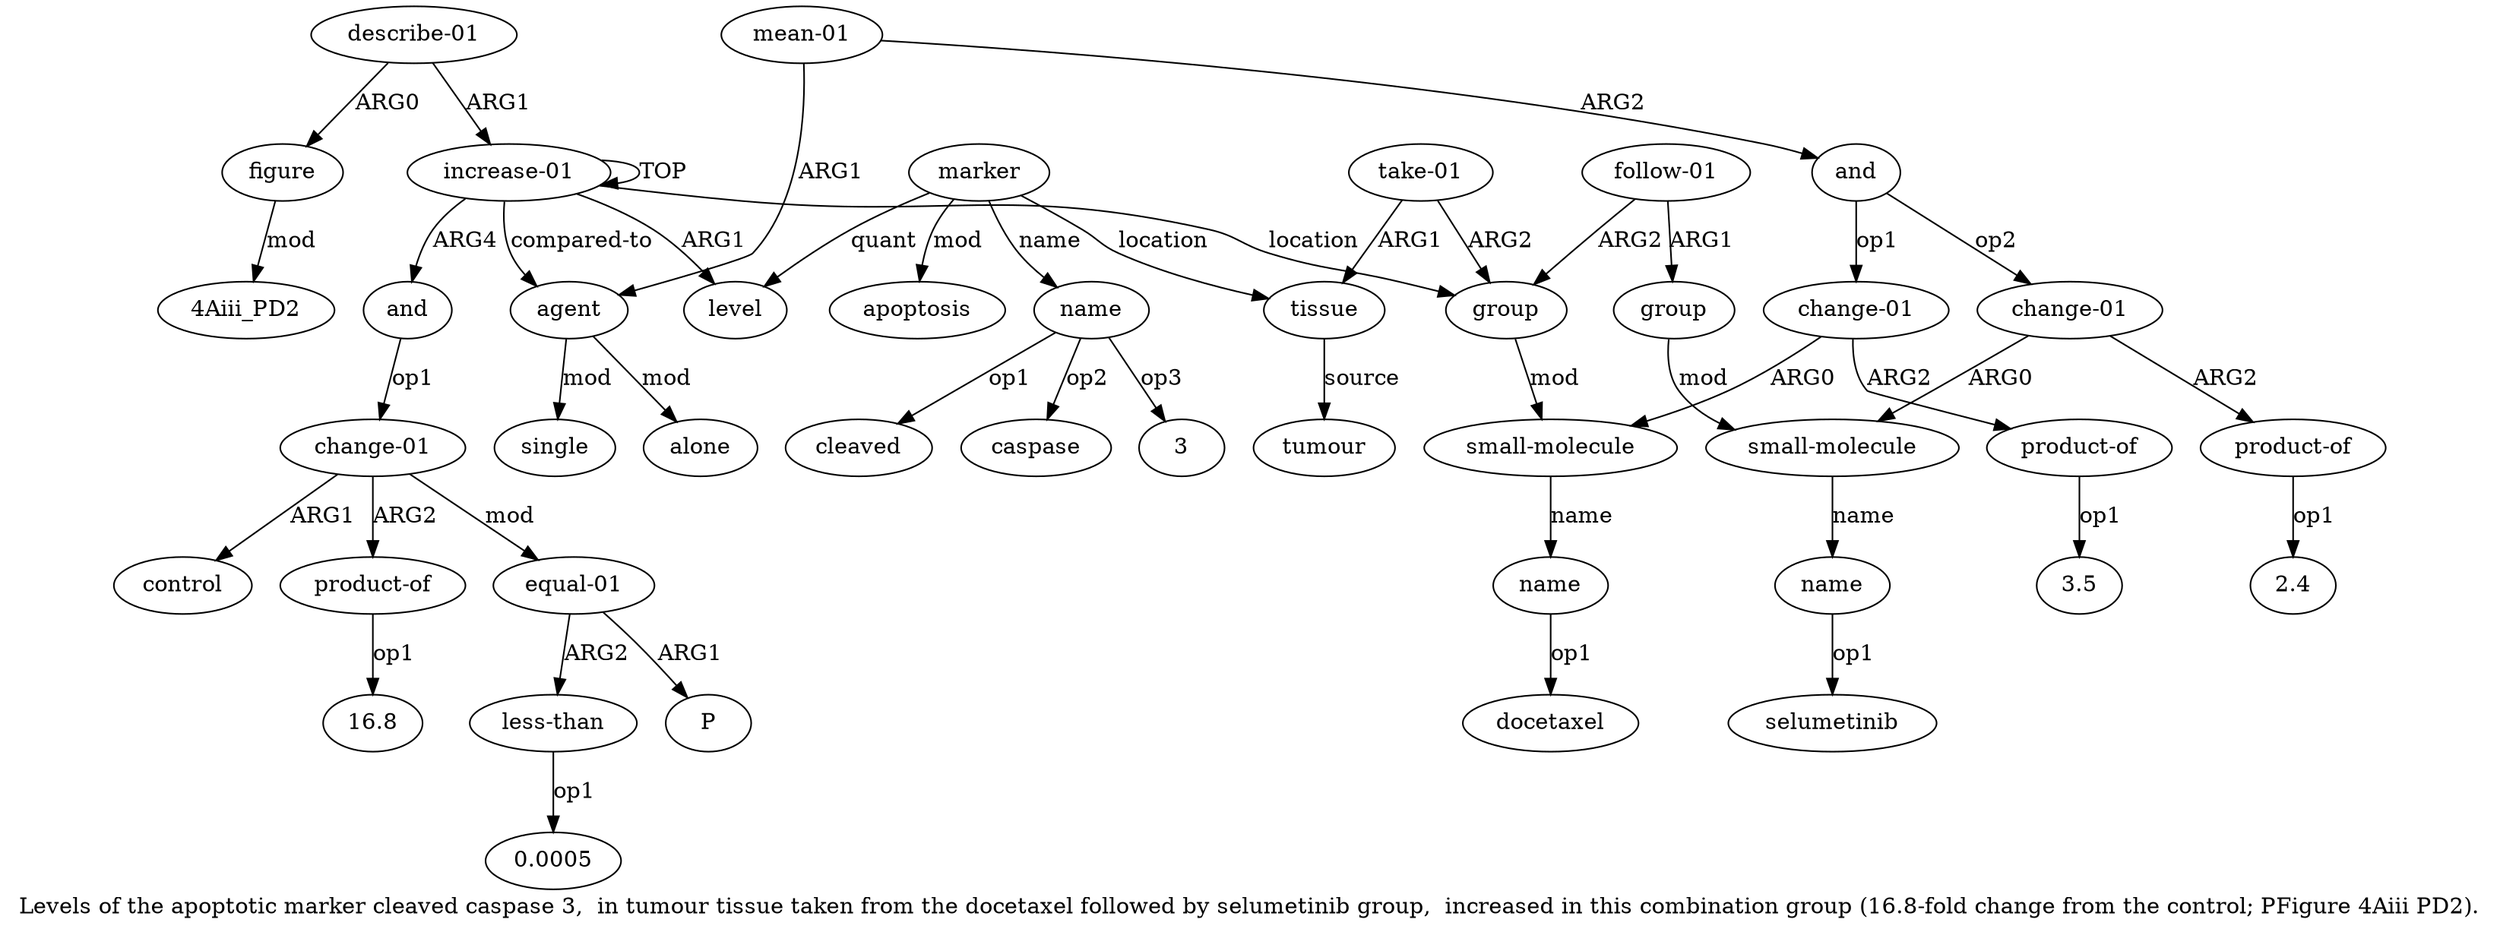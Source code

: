 digraph  {
	graph [label="Levels of the apoptotic marker cleaved caspase 3,  in tumour tissue taken from the docetaxel followed by selumetinib group,  increased \
in this combination group (16.8-fold change from the control; PFigure 4Aiii PD2)."];
	node [label="\N"];
	a20	 [color=black,
		gold_ind=20,
		gold_label=P,
		label=P,
		test_ind=20,
		test_label=P];
	a21	 [color=black,
		gold_ind=21,
		gold_label="less-than",
		label="less-than",
		test_ind=21,
		test_label="less-than"];
	"a21 0.0005"	 [color=black,
		gold_ind=-1,
		gold_label=0.0005,
		label=0.0005,
		test_ind=-1,
		test_label=0.0005];
	a21 -> "a21 0.0005" [key=0,
	color=black,
	gold_label=op1,
	label=op1,
	test_label=op1];
a22 [color=black,
	gold_ind=22,
	gold_label=agent,
	label=agent,
	test_ind=22,
	test_label=agent];
a23 [color=black,
	gold_ind=23,
	gold_label=single,
	label=single,
	test_ind=23,
	test_label=single];
a22 -> a23 [key=0,
color=black,
gold_label=mod,
label=mod,
test_label=mod];
a24 [color=black,
gold_ind=24,
gold_label=alone,
label=alone,
test_ind=24,
test_label=alone];
a22 -> a24 [key=0,
color=black,
gold_label=mod,
label=mod,
test_label=mod];
a25 [color=black,
gold_ind=25,
gold_label="mean-01",
label="mean-01",
test_ind=25,
test_label="mean-01"];
a25 -> a22 [key=0,
color=black,
gold_label=ARG1,
label=ARG1,
test_label=ARG1];
a26 [color=black,
gold_ind=26,
gold_label=and,
label=and,
test_ind=26,
test_label=and];
a25 -> a26 [key=0,
color=black,
gold_label=ARG2,
label=ARG2,
test_label=ARG2];
a27 [color=black,
gold_ind=27,
gold_label="change-01",
label="change-01",
test_ind=27,
test_label="change-01"];
a26 -> a27 [key=0,
color=black,
gold_label=op1,
label=op1,
test_label=op1];
a29 [color=black,
gold_ind=29,
gold_label="change-01",
label="change-01",
test_ind=29,
test_label="change-01"];
a26 -> a29 [key=0,
color=black,
gold_label=op2,
label=op2,
test_label=op2];
a28 [color=black,
gold_ind=28,
gold_label="product-of",
label="product-of",
test_ind=28,
test_label="product-of"];
a27 -> a28 [key=0,
color=black,
gold_label=ARG2,
label=ARG2,
test_label=ARG2];
a9 [color=black,
gold_ind=9,
gold_label="small-molecule",
label="small-molecule",
test_ind=9,
test_label="small-molecule"];
a27 -> a9 [key=0,
color=black,
gold_label=ARG0,
label=ARG0,
test_label=ARG0];
"a28 3.5" [color=black,
gold_ind=-1,
gold_label=3.5,
label=3.5,
test_ind=-1,
test_label=3.5];
a28 -> "a28 3.5" [key=0,
color=black,
gold_label=op1,
label=op1,
test_label=op1];
a30 [color=black,
gold_ind=30,
gold_label="product-of",
label="product-of",
test_ind=30,
test_label="product-of"];
a29 -> a30 [key=0,
color=black,
gold_label=ARG2,
label=ARG2,
test_label=ARG2];
a13 [color=black,
gold_ind=13,
gold_label="small-molecule",
label="small-molecule",
test_ind=13,
test_label="small-molecule"];
a29 -> a13 [key=0,
color=black,
gold_label=ARG0,
label=ARG0,
test_label=ARG0];
a31 [color=black,
gold_ind=31,
gold_label="describe-01",
label="describe-01",
test_ind=31,
test_label="describe-01"];
a32 [color=black,
gold_ind=32,
gold_label=figure,
label=figure,
test_ind=32,
test_label=figure];
a31 -> a32 [key=0,
color=black,
gold_label=ARG0,
label=ARG0,
test_label=ARG0];
a0 [color=black,
gold_ind=0,
gold_label="increase-01",
label="increase-01",
test_ind=0,
test_label="increase-01"];
a31 -> a0 [key=0,
color=black,
gold_label=ARG1,
label=ARG1,
test_label=ARG1];
"a10 docetaxel" [color=black,
gold_ind=-1,
gold_label=docetaxel,
label=docetaxel,
test_ind=-1,
test_label=docetaxel];
"a18 16.8" [color=black,
gold_ind=-1,
gold_label=16.8,
label=16.8,
test_ind=-1,
test_label=16.8];
"a3 caspase" [color=black,
gold_ind=-1,
gold_label=caspase,
label=caspase,
test_ind=-1,
test_label=caspase];
"a30 2.4" [color=black,
gold_ind=-1,
gold_label=2.4,
label=2.4,
test_ind=-1,
test_label=2.4];
a30 -> "a30 2.4" [key=0,
color=black,
gold_label=op1,
label=op1,
test_label=op1];
"a32 4Aiii_PD2" [color=black,
gold_ind=-1,
gold_label="4Aiii_PD2",
label="4Aiii_PD2",
test_ind=-1,
test_label="4Aiii_PD2"];
"a3 3" [color=black,
gold_ind=-1,
gold_label=3,
label=3,
test_ind=-1,
test_label=3];
"a14 selumetinib" [color=black,
gold_ind=-1,
gold_label=selumetinib,
label=selumetinib,
test_ind=-1,
test_label=selumetinib];
a32 -> "a32 4Aiii_PD2" [key=0,
color=black,
gold_label=mod,
label=mod,
test_label=mod];
a15 [color=black,
gold_ind=15,
gold_label=and,
label=and,
test_ind=15,
test_label=and];
a16 [color=black,
gold_ind=16,
gold_label="change-01",
label="change-01",
test_ind=16,
test_label="change-01"];
a15 -> a16 [key=0,
color=black,
gold_label=op1,
label=op1,
test_label=op1];
a14 [color=black,
gold_ind=14,
gold_label=name,
label=name,
test_ind=14,
test_label=name];
a14 -> "a14 selumetinib" [key=0,
color=black,
gold_label=op1,
label=op1,
test_label=op1];
a17 [color=black,
gold_ind=17,
gold_label=control,
label=control,
test_ind=17,
test_label=control];
a16 -> a17 [key=0,
color=black,
gold_label=ARG1,
label=ARG1,
test_label=ARG1];
a19 [color=black,
gold_ind=19,
gold_label="equal-01",
label="equal-01",
test_ind=19,
test_label="equal-01"];
a16 -> a19 [key=0,
color=black,
gold_label=mod,
label=mod,
test_label=mod];
a18 [color=black,
gold_ind=18,
gold_label="product-of",
label="product-of",
test_ind=18,
test_label="product-of"];
a16 -> a18 [key=0,
color=black,
gold_label=ARG2,
label=ARG2,
test_label=ARG2];
a11 [color=black,
gold_ind=11,
gold_label="follow-01",
label="follow-01",
test_ind=11,
test_label="follow-01"];
a12 [color=black,
gold_ind=12,
gold_label=group,
label=group,
test_ind=12,
test_label=group];
a11 -> a12 [key=0,
color=black,
gold_label=ARG1,
label=ARG1,
test_label=ARG1];
a8 [color=black,
gold_ind=8,
gold_label=group,
label=group,
test_ind=8,
test_label=group];
a11 -> a8 [key=0,
color=black,
gold_label=ARG2,
label=ARG2,
test_label=ARG2];
a10 [color=black,
gold_ind=10,
gold_label=name,
label=name,
test_ind=10,
test_label=name];
a10 -> "a10 docetaxel" [key=0,
color=black,
gold_label=op1,
label=op1,
test_label=op1];
a13 -> a14 [key=0,
color=black,
gold_label=name,
label=name,
test_label=name];
a12 -> a13 [key=0,
color=black,
gold_label=mod,
label=mod,
test_label=mod];
a19 -> a20 [key=0,
color=black,
gold_label=ARG1,
label=ARG1,
test_label=ARG1];
a19 -> a21 [key=0,
color=black,
gold_label=ARG2,
label=ARG2,
test_label=ARG2];
a18 -> "a18 16.8" [key=0,
color=black,
gold_label=op1,
label=op1,
test_label=op1];
a1 [color=black,
gold_ind=1,
gold_label=level,
label=level,
test_ind=1,
test_label=level];
a0 -> a22 [key=0,
color=black,
gold_label="compared-to",
label="compared-to",
test_label="compared-to"];
a0 -> a15 [key=0,
color=black,
gold_label=ARG4,
label=ARG4,
test_label=ARG4];
a0 -> a1 [key=0,
color=black,
gold_label=ARG1,
label=ARG1,
test_label=ARG1];
a0 -> a0 [key=0,
color=black,
gold_label=TOP,
label=TOP,
test_label=TOP];
a0 -> a8 [key=0,
color=black,
gold_label=location,
label=location,
test_label=location];
a3 [color=black,
gold_ind=3,
gold_label=name,
label=name,
test_ind=3,
test_label=name];
a3 -> "a3 caspase" [key=0,
color=black,
gold_label=op2,
label=op2,
test_label=op2];
a3 -> "a3 3" [key=0,
color=black,
gold_label=op3,
label=op3,
test_label=op3];
"a3 cleaved" [color=black,
gold_ind=-1,
gold_label=cleaved,
label=cleaved,
test_ind=-1,
test_label=cleaved];
a3 -> "a3 cleaved" [key=0,
color=black,
gold_label=op1,
label=op1,
test_label=op1];
a2 [color=black,
gold_ind=2,
gold_label=marker,
label=marker,
test_ind=2,
test_label=marker];
a2 -> a1 [key=0,
color=black,
gold_label=quant,
label=quant,
test_label=quant];
a2 -> a3 [key=0,
color=black,
gold_label=name,
label=name,
test_label=name];
a5 [color=black,
gold_ind=5,
gold_label=tissue,
label=tissue,
test_ind=5,
test_label=tissue];
a2 -> a5 [key=0,
color=black,
gold_label=location,
label=location,
test_label=location];
a4 [color=black,
gold_ind=4,
gold_label=apoptosis,
label=apoptosis,
test_ind=4,
test_label=apoptosis];
a2 -> a4 [key=0,
color=black,
gold_label=mod,
label=mod,
test_label=mod];
a6 [color=black,
gold_ind=6,
gold_label=tumour,
label=tumour,
test_ind=6,
test_label=tumour];
a5 -> a6 [key=0,
color=black,
gold_label=source,
label=source,
test_label=source];
a7 [color=black,
gold_ind=7,
gold_label="take-01",
label="take-01",
test_ind=7,
test_label="take-01"];
a7 -> a5 [key=0,
color=black,
gold_label=ARG1,
label=ARG1,
test_label=ARG1];
a7 -> a8 [key=0,
color=black,
gold_label=ARG2,
label=ARG2,
test_label=ARG2];
a9 -> a10 [key=0,
color=black,
gold_label=name,
label=name,
test_label=name];
a8 -> a9 [key=0,
color=black,
gold_label=mod,
label=mod,
test_label=mod];
}
